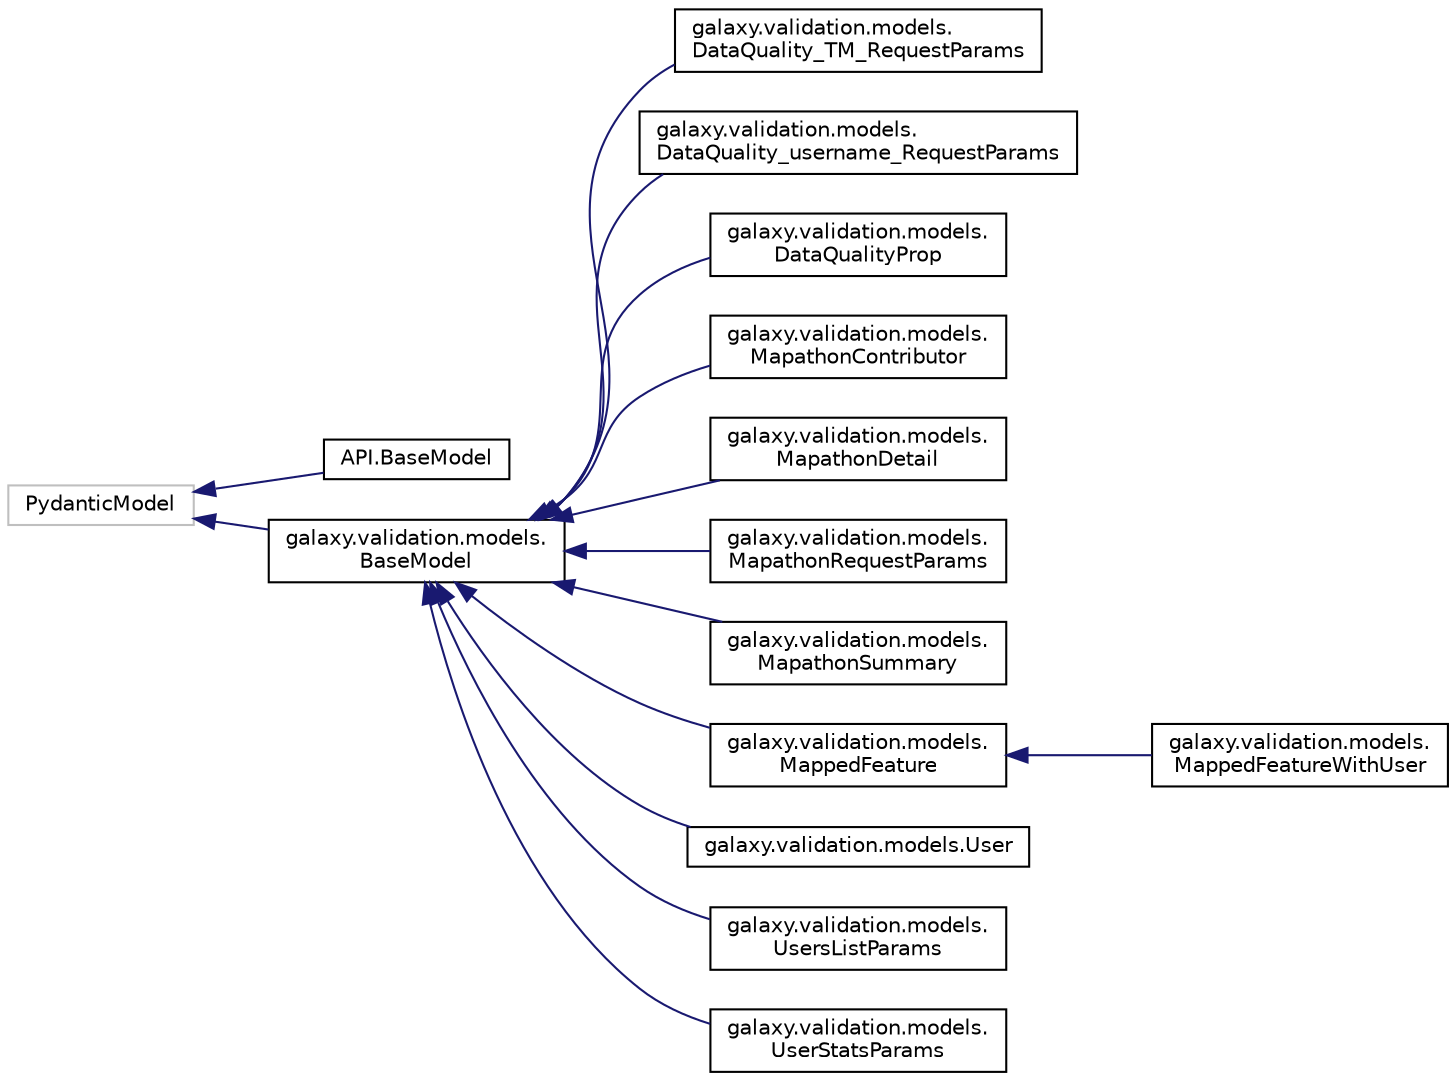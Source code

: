 digraph "Graphical Class Hierarchy"
{
 // LATEX_PDF_SIZE
  edge [fontname="Helvetica",fontsize="10",labelfontname="Helvetica",labelfontsize="10"];
  node [fontname="Helvetica",fontsize="10",shape=record];
  rankdir="LR";
  Node2 [label="PydanticModel",height=0.2,width=0.4,color="grey75", fillcolor="white", style="filled",tooltip=" "];
  Node2 -> Node0 [dir="back",color="midnightblue",fontsize="10",style="solid",fontname="Helvetica"];
  Node0 [label="API.BaseModel",height=0.2,width=0.4,color="black", fillcolor="white", style="filled",URL="$classAPI_1_1BaseModel.html",tooltip=" "];
  Node2 -> Node4 [dir="back",color="midnightblue",fontsize="10",style="solid",fontname="Helvetica"];
  Node4 [label="galaxy.validation.models.\lBaseModel",height=0.2,width=0.4,color="black", fillcolor="white", style="filled",URL="$classgalaxy_1_1validation_1_1models_1_1BaseModel.html",tooltip=" "];
  Node4 -> Node5 [dir="back",color="midnightblue",fontsize="10",style="solid",fontname="Helvetica"];
  Node5 [label="galaxy.validation.models.\lDataQuality_TM_RequestParams",height=0.2,width=0.4,color="black", fillcolor="white", style="filled",URL="$classgalaxy_1_1validation_1_1models_1_1DataQuality__TM__RequestParams.html",tooltip=" "];
  Node4 -> Node6 [dir="back",color="midnightblue",fontsize="10",style="solid",fontname="Helvetica"];
  Node6 [label="galaxy.validation.models.\lDataQuality_username_RequestParams",height=0.2,width=0.4,color="black", fillcolor="white", style="filled",URL="$classgalaxy_1_1validation_1_1models_1_1DataQuality__username__RequestParams.html",tooltip=" "];
  Node4 -> Node7 [dir="back",color="midnightblue",fontsize="10",style="solid",fontname="Helvetica"];
  Node7 [label="galaxy.validation.models.\lDataQualityProp",height=0.2,width=0.4,color="black", fillcolor="white", style="filled",URL="$classgalaxy_1_1validation_1_1models_1_1DataQualityProp.html",tooltip=" "];
  Node4 -> Node8 [dir="back",color="midnightblue",fontsize="10",style="solid",fontname="Helvetica"];
  Node8 [label="galaxy.validation.models.\lMapathonContributor",height=0.2,width=0.4,color="black", fillcolor="white", style="filled",URL="$classgalaxy_1_1validation_1_1models_1_1MapathonContributor.html",tooltip=" "];
  Node4 -> Node9 [dir="back",color="midnightblue",fontsize="10",style="solid",fontname="Helvetica"];
  Node9 [label="galaxy.validation.models.\lMapathonDetail",height=0.2,width=0.4,color="black", fillcolor="white", style="filled",URL="$classgalaxy_1_1validation_1_1models_1_1MapathonDetail.html",tooltip=" "];
  Node4 -> Node10 [dir="back",color="midnightblue",fontsize="10",style="solid",fontname="Helvetica"];
  Node10 [label="galaxy.validation.models.\lMapathonRequestParams",height=0.2,width=0.4,color="black", fillcolor="white", style="filled",URL="$classgalaxy_1_1validation_1_1models_1_1MapathonRequestParams.html",tooltip=" "];
  Node4 -> Node11 [dir="back",color="midnightblue",fontsize="10",style="solid",fontname="Helvetica"];
  Node11 [label="galaxy.validation.models.\lMapathonSummary",height=0.2,width=0.4,color="black", fillcolor="white", style="filled",URL="$classgalaxy_1_1validation_1_1models_1_1MapathonSummary.html",tooltip=" "];
  Node4 -> Node12 [dir="back",color="midnightblue",fontsize="10",style="solid",fontname="Helvetica"];
  Node12 [label="galaxy.validation.models.\lMappedFeature",height=0.2,width=0.4,color="black", fillcolor="white", style="filled",URL="$classgalaxy_1_1validation_1_1models_1_1MappedFeature.html",tooltip=" "];
  Node12 -> Node13 [dir="back",color="midnightblue",fontsize="10",style="solid",fontname="Helvetica"];
  Node13 [label="galaxy.validation.models.\lMappedFeatureWithUser",height=0.2,width=0.4,color="black", fillcolor="white", style="filled",URL="$classgalaxy_1_1validation_1_1models_1_1MappedFeatureWithUser.html",tooltip=" "];
  Node4 -> Node14 [dir="back",color="midnightblue",fontsize="10",style="solid",fontname="Helvetica"];
  Node14 [label="galaxy.validation.models.User",height=0.2,width=0.4,color="black", fillcolor="white", style="filled",URL="$classgalaxy_1_1validation_1_1models_1_1User.html",tooltip=" "];
  Node4 -> Node15 [dir="back",color="midnightblue",fontsize="10",style="solid",fontname="Helvetica"];
  Node15 [label="galaxy.validation.models.\lUsersListParams",height=0.2,width=0.4,color="black", fillcolor="white", style="filled",URL="$classgalaxy_1_1validation_1_1models_1_1UsersListParams.html",tooltip=" "];
  Node4 -> Node16 [dir="back",color="midnightblue",fontsize="10",style="solid",fontname="Helvetica"];
  Node16 [label="galaxy.validation.models.\lUserStatsParams",height=0.2,width=0.4,color="black", fillcolor="white", style="filled",URL="$classgalaxy_1_1validation_1_1models_1_1UserStatsParams.html",tooltip=" "];
}
